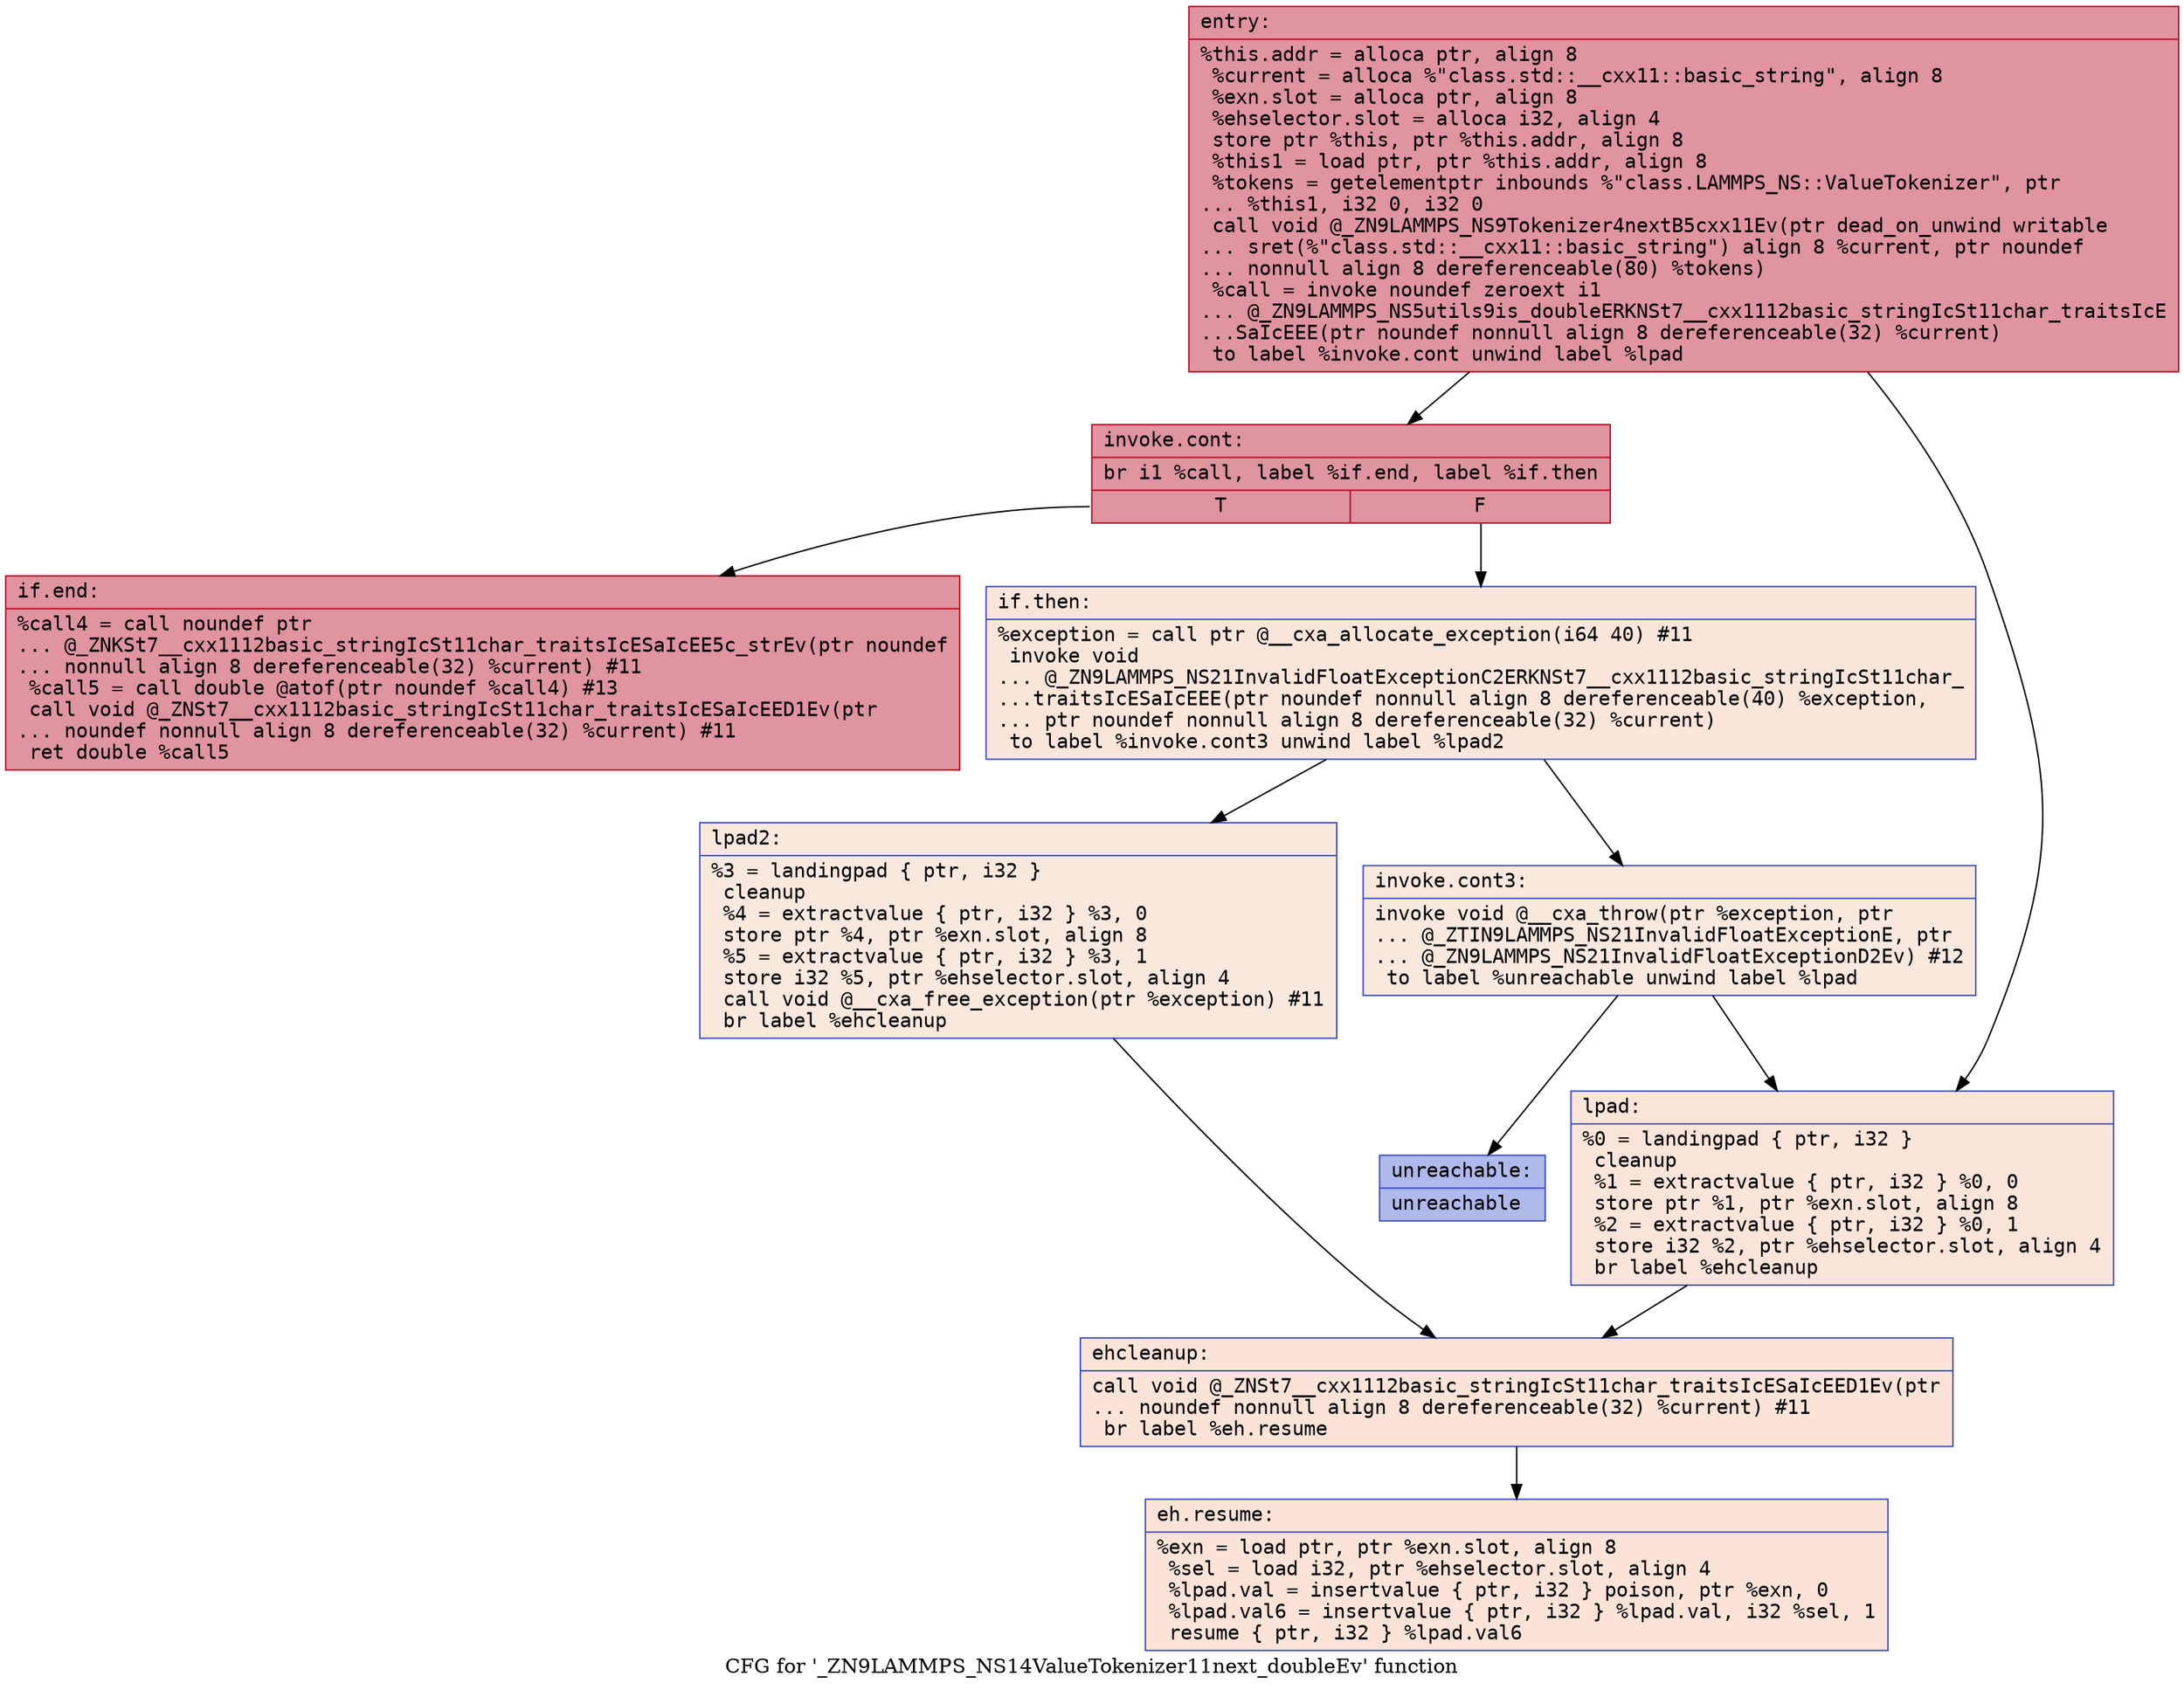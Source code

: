 digraph "CFG for '_ZN9LAMMPS_NS14ValueTokenizer11next_doubleEv' function" {
	label="CFG for '_ZN9LAMMPS_NS14ValueTokenizer11next_doubleEv' function";

	Node0x55ce20bc84e0 [shape=record,color="#b70d28ff", style=filled, fillcolor="#b70d2870" fontname="Courier",label="{entry:\l|  %this.addr = alloca ptr, align 8\l  %current = alloca %\"class.std::__cxx11::basic_string\", align 8\l  %exn.slot = alloca ptr, align 8\l  %ehselector.slot = alloca i32, align 4\l  store ptr %this, ptr %this.addr, align 8\l  %this1 = load ptr, ptr %this.addr, align 8\l  %tokens = getelementptr inbounds %\"class.LAMMPS_NS::ValueTokenizer\", ptr\l... %this1, i32 0, i32 0\l  call void @_ZN9LAMMPS_NS9Tokenizer4nextB5cxx11Ev(ptr dead_on_unwind writable\l... sret(%\"class.std::__cxx11::basic_string\") align 8 %current, ptr noundef\l... nonnull align 8 dereferenceable(80) %tokens)\l  %call = invoke noundef zeroext i1\l... @_ZN9LAMMPS_NS5utils9is_doubleERKNSt7__cxx1112basic_stringIcSt11char_traitsIcE\l...SaIcEEE(ptr noundef nonnull align 8 dereferenceable(32) %current)\l          to label %invoke.cont unwind label %lpad\l}"];
	Node0x55ce20bc84e0 -> Node0x55ce20bc8b90[tooltip="entry -> invoke.cont\nProbability 100.00%" ];
	Node0x55ce20bc84e0 -> Node0x55ce20bc8be0[tooltip="entry -> lpad\nProbability 0.00%" ];
	Node0x55ce20bc8b90 [shape=record,color="#b70d28ff", style=filled, fillcolor="#b70d2870" fontname="Courier",label="{invoke.cont:\l|  br i1 %call, label %if.end, label %if.then\l|{<s0>T|<s1>F}}"];
	Node0x55ce20bc8b90:s0 -> Node0x55ce20bc8dc0[tooltip="invoke.cont -> if.end\nProbability 100.00%" ];
	Node0x55ce20bc8b90:s1 -> Node0x55ce20bc8e30[tooltip="invoke.cont -> if.then\nProbability 0.00%" ];
	Node0x55ce20bc8e30 [shape=record,color="#3d50c3ff", style=filled, fillcolor="#f4c5ad70" fontname="Courier",label="{if.then:\l|  %exception = call ptr @__cxa_allocate_exception(i64 40) #11\l  invoke void\l... @_ZN9LAMMPS_NS21InvalidFloatExceptionC2ERKNSt7__cxx1112basic_stringIcSt11char_\l...traitsIcESaIcEEE(ptr noundef nonnull align 8 dereferenceable(40) %exception,\l... ptr noundef nonnull align 8 dereferenceable(32) %current)\l          to label %invoke.cont3 unwind label %lpad2\l}"];
	Node0x55ce20bc8e30 -> Node0x55ce20bf22b0[tooltip="if.then -> invoke.cont3\nProbability 50.00%" ];
	Node0x55ce20bc8e30 -> Node0x55ce20bf2300[tooltip="if.then -> lpad2\nProbability 50.00%" ];
	Node0x55ce20bf22b0 [shape=record,color="#3d50c3ff", style=filled, fillcolor="#f2cab570" fontname="Courier",label="{invoke.cont3:\l|  invoke void @__cxa_throw(ptr %exception, ptr\l... @_ZTIN9LAMMPS_NS21InvalidFloatExceptionE, ptr\l... @_ZN9LAMMPS_NS21InvalidFloatExceptionD2Ev) #12\l          to label %unreachable unwind label %lpad\l}"];
	Node0x55ce20bf22b0 -> Node0x55ce20bf26c0[tooltip="invoke.cont3 -> unreachable\nProbability 0.00%" ];
	Node0x55ce20bf22b0 -> Node0x55ce20bc8be0[tooltip="invoke.cont3 -> lpad\nProbability 100.00%" ];
	Node0x55ce20bc8be0 [shape=record,color="#3d50c3ff", style=filled, fillcolor="#f5c1a970" fontname="Courier",label="{lpad:\l|  %0 = landingpad \{ ptr, i32 \}\l          cleanup\l  %1 = extractvalue \{ ptr, i32 \} %0, 0\l  store ptr %1, ptr %exn.slot, align 8\l  %2 = extractvalue \{ ptr, i32 \} %0, 1\l  store i32 %2, ptr %ehselector.slot, align 4\l  br label %ehcleanup\l}"];
	Node0x55ce20bc8be0 -> Node0x55ce20bf2b30[tooltip="lpad -> ehcleanup\nProbability 100.00%" ];
	Node0x55ce20bf2300 [shape=record,color="#3d50c3ff", style=filled, fillcolor="#f2cab570" fontname="Courier",label="{lpad2:\l|  %3 = landingpad \{ ptr, i32 \}\l          cleanup\l  %4 = extractvalue \{ ptr, i32 \} %3, 0\l  store ptr %4, ptr %exn.slot, align 8\l  %5 = extractvalue \{ ptr, i32 \} %3, 1\l  store i32 %5, ptr %ehselector.slot, align 4\l  call void @__cxa_free_exception(ptr %exception) #11\l  br label %ehcleanup\l}"];
	Node0x55ce20bf2300 -> Node0x55ce20bf2b30[tooltip="lpad2 -> ehcleanup\nProbability 100.00%" ];
	Node0x55ce20bc8dc0 [shape=record,color="#b70d28ff", style=filled, fillcolor="#b70d2870" fontname="Courier",label="{if.end:\l|  %call4 = call noundef ptr\l... @_ZNKSt7__cxx1112basic_stringIcSt11char_traitsIcESaIcEE5c_strEv(ptr noundef\l... nonnull align 8 dereferenceable(32) %current) #11\l  %call5 = call double @atof(ptr noundef %call4) #13\l  call void @_ZNSt7__cxx1112basic_stringIcSt11char_traitsIcESaIcEED1Ev(ptr\l... noundef nonnull align 8 dereferenceable(32) %current) #11\l  ret double %call5\l}"];
	Node0x55ce20bf2b30 [shape=record,color="#3d50c3ff", style=filled, fillcolor="#f6bfa670" fontname="Courier",label="{ehcleanup:\l|  call void @_ZNSt7__cxx1112basic_stringIcSt11char_traitsIcESaIcEED1Ev(ptr\l... noundef nonnull align 8 dereferenceable(32) %current) #11\l  br label %eh.resume\l}"];
	Node0x55ce20bf2b30 -> Node0x55ce20bf3300[tooltip="ehcleanup -> eh.resume\nProbability 100.00%" ];
	Node0x55ce20bf3300 [shape=record,color="#3d50c3ff", style=filled, fillcolor="#f6bfa670" fontname="Courier",label="{eh.resume:\l|  %exn = load ptr, ptr %exn.slot, align 8\l  %sel = load i32, ptr %ehselector.slot, align 4\l  %lpad.val = insertvalue \{ ptr, i32 \} poison, ptr %exn, 0\l  %lpad.val6 = insertvalue \{ ptr, i32 \} %lpad.val, i32 %sel, 1\l  resume \{ ptr, i32 \} %lpad.val6\l}"];
	Node0x55ce20bf26c0 [shape=record,color="#3d50c3ff", style=filled, fillcolor="#4961d270" fontname="Courier",label="{unreachable:\l|  unreachable\l}"];
}
